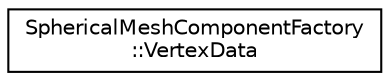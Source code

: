 digraph "Graphical Class Hierarchy"
{
 // LATEX_PDF_SIZE
  edge [fontname="Helvetica",fontsize="10",labelfontname="Helvetica",labelfontsize="10"];
  node [fontname="Helvetica",fontsize="10",shape=record];
  rankdir="LR";
  Node0 [label="SphericalMeshComponentFactory\l::VertexData",height=0.2,width=0.4,color="black", fillcolor="white", style="filled",URL="$struct_spherical_mesh_component_factory_1_1_vertex_data.html",tooltip=" "];
}
